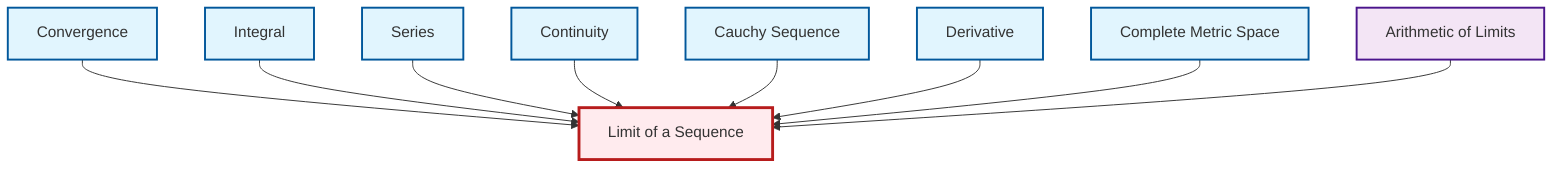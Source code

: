 graph TD
    classDef definition fill:#e1f5fe,stroke:#01579b,stroke-width:2px
    classDef theorem fill:#f3e5f5,stroke:#4a148c,stroke-width:2px
    classDef axiom fill:#fff3e0,stroke:#e65100,stroke-width:2px
    classDef example fill:#e8f5e9,stroke:#1b5e20,stroke-width:2px
    classDef current fill:#ffebee,stroke:#b71c1c,stroke-width:3px
    def-complete-metric-space["Complete Metric Space"]:::definition
    def-derivative["Derivative"]:::definition
    def-series["Series"]:::definition
    def-integral["Integral"]:::definition
    def-limit["Limit of a Sequence"]:::definition
    thm-limit-arithmetic["Arithmetic of Limits"]:::theorem
    def-continuity["Continuity"]:::definition
    def-cauchy-sequence["Cauchy Sequence"]:::definition
    def-convergence["Convergence"]:::definition
    def-convergence --> def-limit
    def-integral --> def-limit
    def-series --> def-limit
    def-continuity --> def-limit
    def-cauchy-sequence --> def-limit
    def-derivative --> def-limit
    def-complete-metric-space --> def-limit
    thm-limit-arithmetic --> def-limit
    class def-limit current